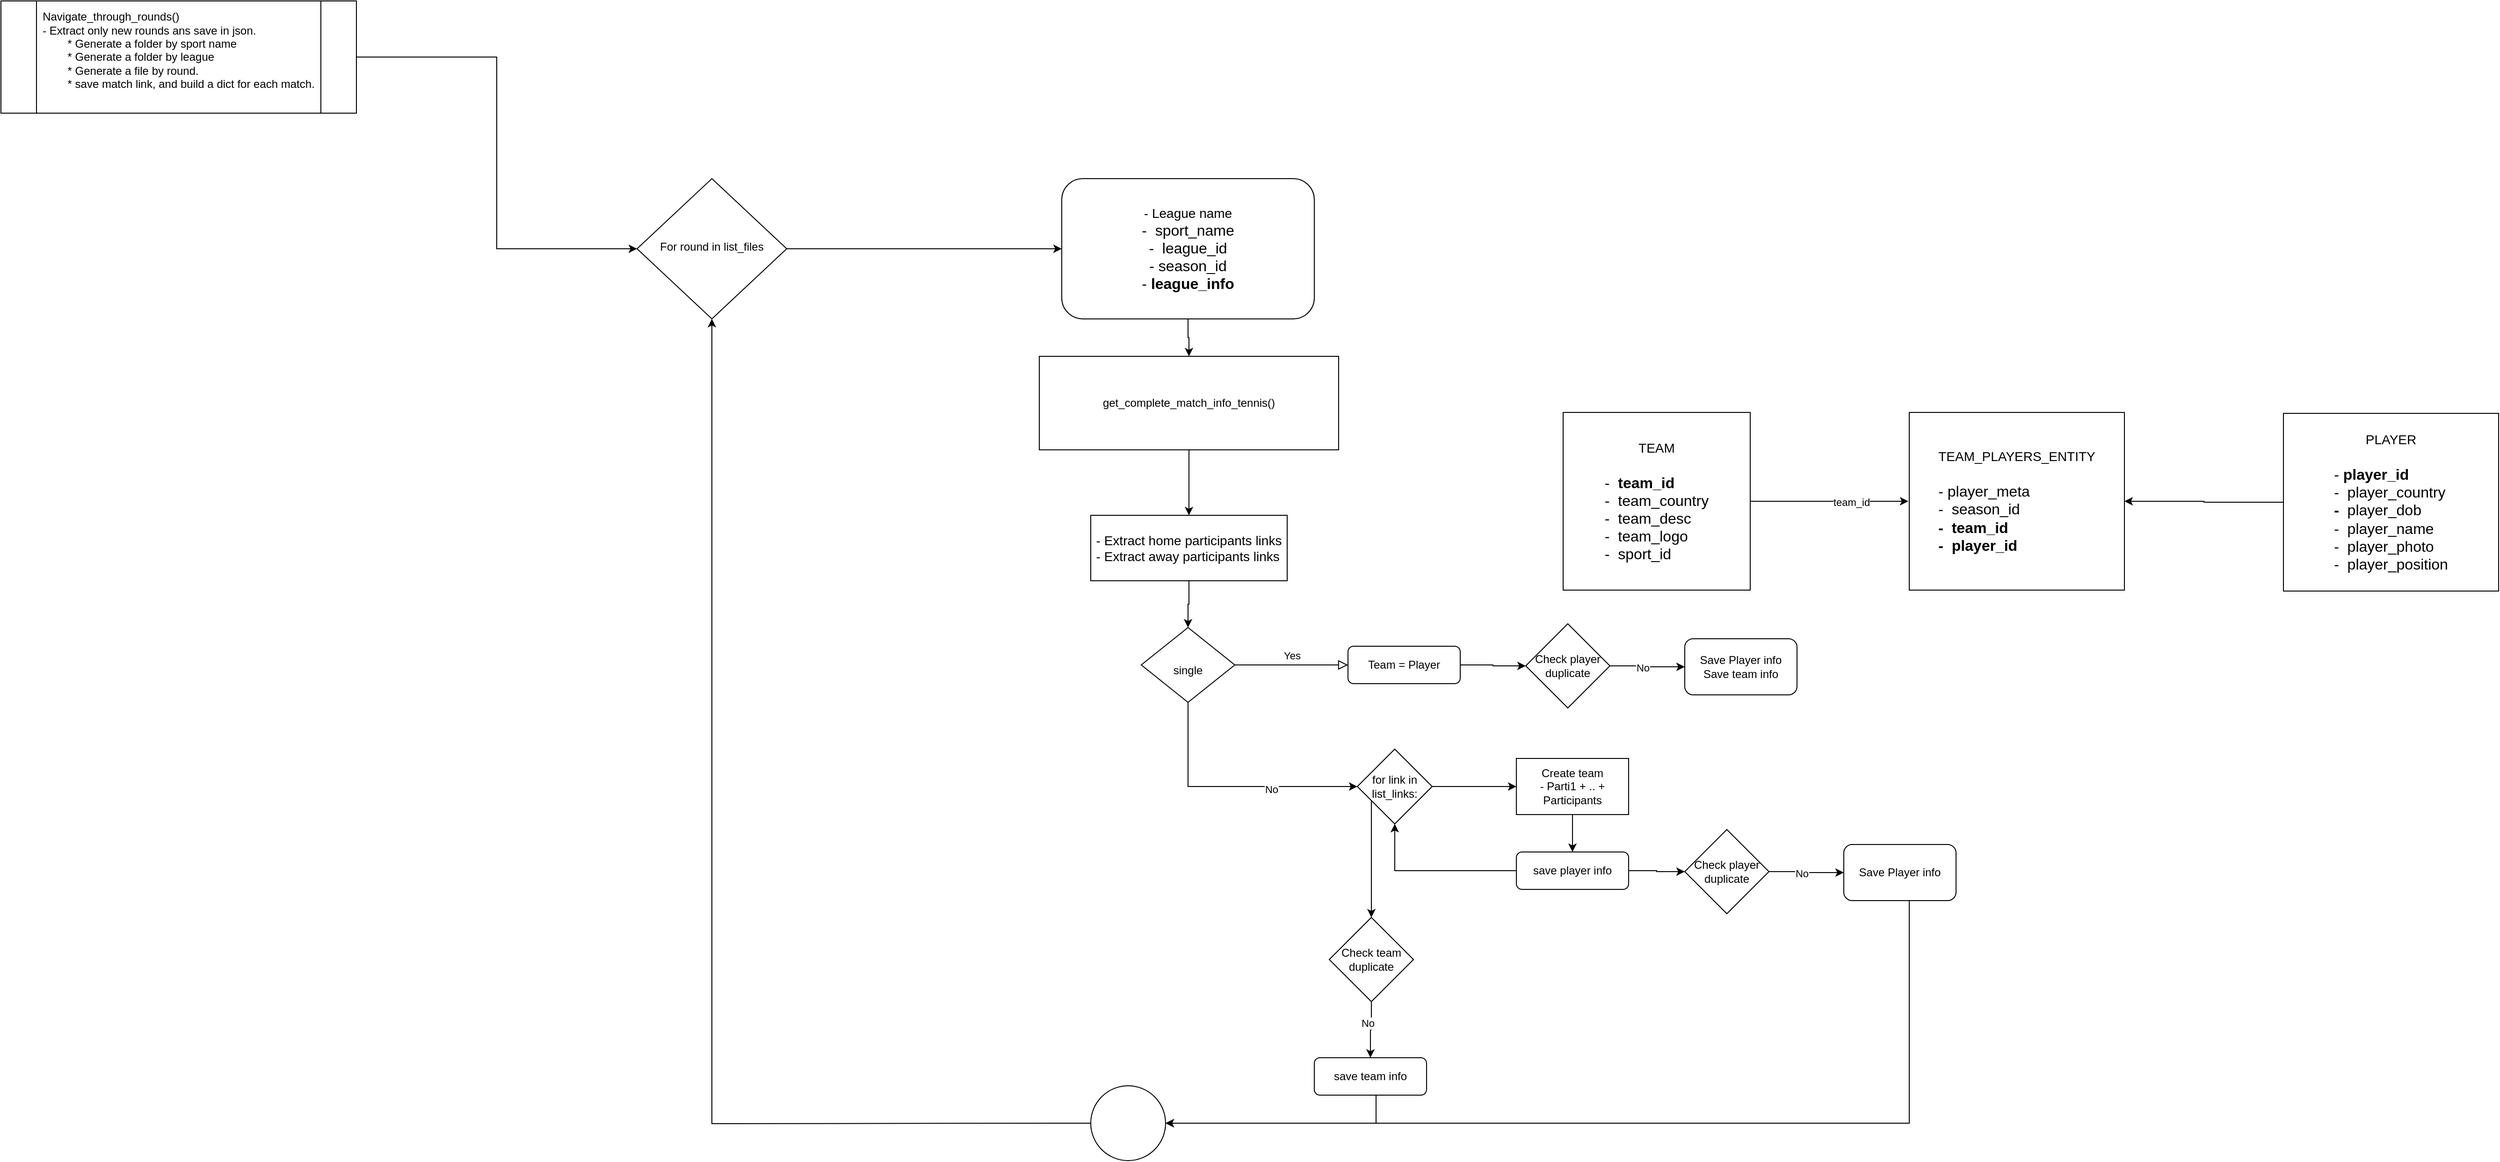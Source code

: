 <mxfile version="22.1.21" type="github">
  <diagram id="C5RBs43oDa-KdzZeNtuy" name="Page-1">
    <mxGraphModel dx="1723" dy="629" grid="1" gridSize="10" guides="1" tooltips="1" connect="1" arrows="1" fold="1" page="1" pageScale="1" pageWidth="6000" pageHeight="6000" math="0" shadow="0">
      <root>
        <mxCell id="WIyWlLk6GJQsqaUBKTNV-0" />
        <mxCell id="WIyWlLk6GJQsqaUBKTNV-1" parent="WIyWlLk6GJQsqaUBKTNV-0" />
        <mxCell id="WIyWlLk6GJQsqaUBKTNV-5" value="Yes" style="edgeStyle=orthogonalEdgeStyle;rounded=0;html=1;jettySize=auto;orthogonalLoop=1;fontSize=11;endArrow=block;endFill=0;endSize=8;strokeWidth=1;shadow=0;labelBackgroundColor=none;" parent="WIyWlLk6GJQsqaUBKTNV-1" source="WIyWlLk6GJQsqaUBKTNV-6" target="WIyWlLk6GJQsqaUBKTNV-7" edge="1">
          <mxGeometry y="10" relative="1" as="geometry">
            <mxPoint as="offset" />
          </mxGeometry>
        </mxCell>
        <mxCell id="bFSY4V7O1fo0n5eEkZ-_-23" style="edgeStyle=orthogonalEdgeStyle;rounded=0;orthogonalLoop=1;jettySize=auto;html=1;entryX=0;entryY=0.5;entryDx=0;entryDy=0;" edge="1" parent="WIyWlLk6GJQsqaUBKTNV-1" source="WIyWlLk6GJQsqaUBKTNV-6" target="bFSY4V7O1fo0n5eEkZ-_-20">
          <mxGeometry relative="1" as="geometry">
            <Array as="points">
              <mxPoint x="1349" y="1100" />
            </Array>
          </mxGeometry>
        </mxCell>
        <mxCell id="bFSY4V7O1fo0n5eEkZ-_-24" value="No" style="edgeLabel;html=1;align=center;verticalAlign=middle;resizable=0;points=[];" vertex="1" connectable="0" parent="bFSY4V7O1fo0n5eEkZ-_-23">
          <mxGeometry x="0.317" y="-3" relative="1" as="geometry">
            <mxPoint as="offset" />
          </mxGeometry>
        </mxCell>
        <mxCell id="WIyWlLk6GJQsqaUBKTNV-6" value="&lt;br&gt;&lt;div&gt;single&lt;/div&gt;" style="rhombus;whiteSpace=wrap;html=1;shadow=0;fontFamily=Helvetica;fontSize=12;align=center;strokeWidth=1;spacing=6;spacingTop=-4;" parent="WIyWlLk6GJQsqaUBKTNV-1" vertex="1">
          <mxGeometry x="1299" y="930" width="100" height="80" as="geometry" />
        </mxCell>
        <mxCell id="bFSY4V7O1fo0n5eEkZ-_-42" value="" style="edgeStyle=orthogonalEdgeStyle;rounded=0;orthogonalLoop=1;jettySize=auto;html=1;" edge="1" parent="WIyWlLk6GJQsqaUBKTNV-1" source="WIyWlLk6GJQsqaUBKTNV-7" target="bFSY4V7O1fo0n5eEkZ-_-41">
          <mxGeometry relative="1" as="geometry" />
        </mxCell>
        <mxCell id="WIyWlLk6GJQsqaUBKTNV-7" value="Team = Player" style="rounded=1;whiteSpace=wrap;html=1;fontSize=12;glass=0;strokeWidth=1;shadow=0;" parent="WIyWlLk6GJQsqaUBKTNV-1" vertex="1">
          <mxGeometry x="1520" y="950" width="120" height="40" as="geometry" />
        </mxCell>
        <mxCell id="bFSY4V7O1fo0n5eEkZ-_-27" style="edgeStyle=orthogonalEdgeStyle;rounded=0;orthogonalLoop=1;jettySize=auto;html=1;entryX=0.5;entryY=1;entryDx=0;entryDy=0;" edge="1" parent="WIyWlLk6GJQsqaUBKTNV-1" source="WIyWlLk6GJQsqaUBKTNV-12" target="bFSY4V7O1fo0n5eEkZ-_-20">
          <mxGeometry relative="1" as="geometry" />
        </mxCell>
        <mxCell id="bFSY4V7O1fo0n5eEkZ-_-34" value="" style="edgeStyle=orthogonalEdgeStyle;rounded=0;orthogonalLoop=1;jettySize=auto;html=1;" edge="1" parent="WIyWlLk6GJQsqaUBKTNV-1" source="WIyWlLk6GJQsqaUBKTNV-12" target="bFSY4V7O1fo0n5eEkZ-_-31">
          <mxGeometry relative="1" as="geometry" />
        </mxCell>
        <mxCell id="WIyWlLk6GJQsqaUBKTNV-12" value="save player info" style="rounded=1;whiteSpace=wrap;html=1;fontSize=12;glass=0;strokeWidth=1;shadow=0;" parent="WIyWlLk6GJQsqaUBKTNV-1" vertex="1">
          <mxGeometry x="1700" y="1170" width="120" height="40" as="geometry" />
        </mxCell>
        <mxCell id="bFSY4V7O1fo0n5eEkZ-_-8" style="edgeStyle=orthogonalEdgeStyle;rounded=0;orthogonalLoop=1;jettySize=auto;html=1;entryX=0;entryY=0.5;entryDx=0;entryDy=0;" edge="1" parent="WIyWlLk6GJQsqaUBKTNV-1" source="bFSY4V7O1fo0n5eEkZ-_-2" target="bFSY4V7O1fo0n5eEkZ-_-7">
          <mxGeometry relative="1" as="geometry" />
        </mxCell>
        <mxCell id="bFSY4V7O1fo0n5eEkZ-_-2" value="&lt;div align=&quot;left&quot;&gt;Navigate_through_rounds()&lt;/div&gt;&lt;div align=&quot;left&quot;&gt;- Extract only new rounds ans save in json.&lt;/div&gt;&lt;div align=&quot;left&quot;&gt;&lt;span style=&quot;white-space: pre;&quot;&gt;&#x9;&lt;/span&gt;* Generate a folder by sport name&lt;br&gt;&lt;/div&gt;&lt;div align=&quot;left&quot;&gt;&lt;span style=&quot;white-space: pre;&quot;&gt;&#x9;&lt;/span&gt;* Generate a folder by league&lt;/div&gt;&lt;div align=&quot;left&quot;&gt;&lt;span style=&quot;white-space: pre;&quot;&gt;&#x9;&lt;/span&gt;* Generate a file by round.&lt;br&gt;&lt;/div&gt;&lt;div align=&quot;left&quot;&gt;&lt;span style=&quot;white-space: pre;&quot;&gt;&#x9;&lt;/span&gt;* save match link, and build a dict for each match.&lt;br&gt;&lt;/div&gt;&lt;div&gt;&lt;br&gt;&lt;/div&gt;" style="shape=process;whiteSpace=wrap;html=1;backgroundOutline=1;" vertex="1" parent="WIyWlLk6GJQsqaUBKTNV-1">
          <mxGeometry x="80" y="260" width="380" height="120" as="geometry" />
        </mxCell>
        <mxCell id="bFSY4V7O1fo0n5eEkZ-_-16" style="edgeStyle=orthogonalEdgeStyle;rounded=0;orthogonalLoop=1;jettySize=auto;html=1;exitX=0.5;exitY=1;exitDx=0;exitDy=0;" edge="1" parent="WIyWlLk6GJQsqaUBKTNV-1" source="bFSY4V7O1fo0n5eEkZ-_-3" target="bFSY4V7O1fo0n5eEkZ-_-15">
          <mxGeometry relative="1" as="geometry" />
        </mxCell>
        <mxCell id="bFSY4V7O1fo0n5eEkZ-_-3" value="get_complete_match_info_tennis()" style="rounded=0;whiteSpace=wrap;html=1;" vertex="1" parent="WIyWlLk6GJQsqaUBKTNV-1">
          <mxGeometry x="1190" y="640" width="320" height="100" as="geometry" />
        </mxCell>
        <mxCell id="bFSY4V7O1fo0n5eEkZ-_-13" style="edgeStyle=orthogonalEdgeStyle;rounded=0;orthogonalLoop=1;jettySize=auto;html=1;" edge="1" parent="WIyWlLk6GJQsqaUBKTNV-1" source="bFSY4V7O1fo0n5eEkZ-_-7" target="bFSY4V7O1fo0n5eEkZ-_-12">
          <mxGeometry relative="1" as="geometry" />
        </mxCell>
        <mxCell id="bFSY4V7O1fo0n5eEkZ-_-7" value="For round in list_files" style="rhombus;whiteSpace=wrap;html=1;shadow=0;fontFamily=Helvetica;fontSize=12;align=center;strokeWidth=1;spacing=6;spacingTop=-4;" vertex="1" parent="WIyWlLk6GJQsqaUBKTNV-1">
          <mxGeometry x="760" y="450" width="160" height="150" as="geometry" />
        </mxCell>
        <mxCell id="bFSY4V7O1fo0n5eEkZ-_-11" style="edgeStyle=orthogonalEdgeStyle;rounded=0;orthogonalLoop=1;jettySize=auto;html=1;exitX=0;exitY=0.5;exitDx=0;exitDy=0;entryX=0.5;entryY=1;entryDx=0;entryDy=0;" edge="1" parent="WIyWlLk6GJQsqaUBKTNV-1" target="bFSY4V7O1fo0n5eEkZ-_-7">
          <mxGeometry relative="1" as="geometry">
            <mxPoint x="1245" y="1460" as="sourcePoint" />
          </mxGeometry>
        </mxCell>
        <mxCell id="bFSY4V7O1fo0n5eEkZ-_-14" value="" style="edgeStyle=orthogonalEdgeStyle;rounded=0;orthogonalLoop=1;jettySize=auto;html=1;" edge="1" parent="WIyWlLk6GJQsqaUBKTNV-1" source="bFSY4V7O1fo0n5eEkZ-_-12" target="bFSY4V7O1fo0n5eEkZ-_-3">
          <mxGeometry relative="1" as="geometry" />
        </mxCell>
        <mxCell id="bFSY4V7O1fo0n5eEkZ-_-12" value="&lt;div&gt;&lt;font style=&quot;font-size: 14px;&quot;&gt;- League name&lt;/font&gt;&lt;/div&gt;&lt;div&gt;&lt;font size=&quot;3&quot;&gt;-&amp;nbsp; sport_name&lt;/font&gt;&lt;/div&gt;&lt;div&gt;&lt;font size=&quot;3&quot;&gt;-&amp;nbsp; league_id&lt;/font&gt;&lt;/div&gt;&lt;div&gt;&lt;font size=&quot;3&quot;&gt;- season_id&lt;/font&gt;&lt;/div&gt;&lt;div&gt;&lt;font size=&quot;3&quot;&gt;- &lt;b&gt;league_info&lt;/b&gt;&lt;br&gt;&lt;/font&gt;&lt;/div&gt;" style="rounded=1;whiteSpace=wrap;html=1;" vertex="1" parent="WIyWlLk6GJQsqaUBKTNV-1">
          <mxGeometry x="1214" y="450" width="270" height="150" as="geometry" />
        </mxCell>
        <mxCell id="bFSY4V7O1fo0n5eEkZ-_-21" style="edgeStyle=orthogonalEdgeStyle;rounded=0;orthogonalLoop=1;jettySize=auto;html=1;entryX=0.5;entryY=0;entryDx=0;entryDy=0;" edge="1" parent="WIyWlLk6GJQsqaUBKTNV-1" source="bFSY4V7O1fo0n5eEkZ-_-15" target="WIyWlLk6GJQsqaUBKTNV-6">
          <mxGeometry relative="1" as="geometry" />
        </mxCell>
        <mxCell id="bFSY4V7O1fo0n5eEkZ-_-15" value="&lt;div align=&quot;left&quot;&gt;&lt;font style=&quot;font-size: 14px;&quot;&gt;-&lt;/font&gt;&lt;font style=&quot;font-size: 14px;&quot;&gt; Extract home participants links&lt;br&gt;&lt;/font&gt;&lt;/div&gt;&lt;div align=&quot;left&quot;&gt;&lt;font style=&quot;font-size: 14px;&quot;&gt;- Extract away participants&lt;font&gt; links&lt;br&gt;&lt;/font&gt;&lt;/font&gt;&lt;/div&gt;" style="rounded=0;whiteSpace=wrap;html=1;" vertex="1" parent="WIyWlLk6GJQsqaUBKTNV-1">
          <mxGeometry x="1245" y="810" width="210" height="70" as="geometry" />
        </mxCell>
        <mxCell id="bFSY4V7O1fo0n5eEkZ-_-26" value="" style="edgeStyle=orthogonalEdgeStyle;rounded=0;orthogonalLoop=1;jettySize=auto;html=1;" edge="1" parent="WIyWlLk6GJQsqaUBKTNV-1" source="bFSY4V7O1fo0n5eEkZ-_-18" target="WIyWlLk6GJQsqaUBKTNV-12">
          <mxGeometry relative="1" as="geometry" />
        </mxCell>
        <mxCell id="bFSY4V7O1fo0n5eEkZ-_-18" value="&lt;div&gt;Create team&lt;/div&gt;&lt;div&gt;- Parti1 + .. + Participants &lt;br&gt;&lt;/div&gt;" style="rounded=0;whiteSpace=wrap;html=1;" vertex="1" parent="WIyWlLk6GJQsqaUBKTNV-1">
          <mxGeometry x="1700" y="1070" width="120" height="60" as="geometry" />
        </mxCell>
        <mxCell id="bFSY4V7O1fo0n5eEkZ-_-25" value="" style="edgeStyle=orthogonalEdgeStyle;rounded=0;orthogonalLoop=1;jettySize=auto;html=1;" edge="1" parent="WIyWlLk6GJQsqaUBKTNV-1" source="bFSY4V7O1fo0n5eEkZ-_-20" target="bFSY4V7O1fo0n5eEkZ-_-18">
          <mxGeometry relative="1" as="geometry" />
        </mxCell>
        <mxCell id="bFSY4V7O1fo0n5eEkZ-_-44" style="edgeStyle=orthogonalEdgeStyle;rounded=0;orthogonalLoop=1;jettySize=auto;html=1;entryX=0.5;entryY=0;entryDx=0;entryDy=0;" edge="1" parent="WIyWlLk6GJQsqaUBKTNV-1" source="bFSY4V7O1fo0n5eEkZ-_-20" target="bFSY4V7O1fo0n5eEkZ-_-43">
          <mxGeometry relative="1" as="geometry">
            <Array as="points">
              <mxPoint x="1545" y="1150" />
              <mxPoint x="1545" y="1150" />
            </Array>
          </mxGeometry>
        </mxCell>
        <mxCell id="bFSY4V7O1fo0n5eEkZ-_-20" value="for link in list_links:" style="rhombus;whiteSpace=wrap;html=1;" vertex="1" parent="WIyWlLk6GJQsqaUBKTNV-1">
          <mxGeometry x="1530" y="1060" width="80" height="80" as="geometry" />
        </mxCell>
        <mxCell id="bFSY4V7O1fo0n5eEkZ-_-48" style="edgeStyle=orthogonalEdgeStyle;rounded=0;orthogonalLoop=1;jettySize=auto;html=1;entryX=1;entryY=0.5;entryDx=0;entryDy=0;" edge="1" parent="WIyWlLk6GJQsqaUBKTNV-1" source="bFSY4V7O1fo0n5eEkZ-_-28" target="bFSY4V7O1fo0n5eEkZ-_-47">
          <mxGeometry relative="1" as="geometry">
            <Array as="points">
              <mxPoint x="1550" y="1460" />
            </Array>
          </mxGeometry>
        </mxCell>
        <mxCell id="bFSY4V7O1fo0n5eEkZ-_-28" value="save team info" style="rounded=1;whiteSpace=wrap;html=1;fontSize=12;glass=0;strokeWidth=1;shadow=0;" vertex="1" parent="WIyWlLk6GJQsqaUBKTNV-1">
          <mxGeometry x="1484" y="1390" width="120" height="40" as="geometry" />
        </mxCell>
        <mxCell id="bFSY4V7O1fo0n5eEkZ-_-49" style="edgeStyle=orthogonalEdgeStyle;rounded=0;orthogonalLoop=1;jettySize=auto;html=1;entryX=1;entryY=0.5;entryDx=0;entryDy=0;" edge="1" parent="WIyWlLk6GJQsqaUBKTNV-1" source="bFSY4V7O1fo0n5eEkZ-_-30" target="bFSY4V7O1fo0n5eEkZ-_-47">
          <mxGeometry relative="1" as="geometry">
            <Array as="points">
              <mxPoint x="2120" y="1460" />
            </Array>
          </mxGeometry>
        </mxCell>
        <mxCell id="bFSY4V7O1fo0n5eEkZ-_-30" value="Save Player info" style="rounded=1;whiteSpace=wrap;html=1;" vertex="1" parent="WIyWlLk6GJQsqaUBKTNV-1">
          <mxGeometry x="2050" y="1162" width="120" height="60" as="geometry" />
        </mxCell>
        <mxCell id="bFSY4V7O1fo0n5eEkZ-_-36" value="" style="edgeStyle=orthogonalEdgeStyle;rounded=0;orthogonalLoop=1;jettySize=auto;html=1;" edge="1" parent="WIyWlLk6GJQsqaUBKTNV-1" source="bFSY4V7O1fo0n5eEkZ-_-31" target="bFSY4V7O1fo0n5eEkZ-_-30">
          <mxGeometry relative="1" as="geometry" />
        </mxCell>
        <mxCell id="bFSY4V7O1fo0n5eEkZ-_-37" value="No" style="edgeLabel;html=1;align=center;verticalAlign=middle;resizable=0;points=[];" vertex="1" connectable="0" parent="bFSY4V7O1fo0n5eEkZ-_-36">
          <mxGeometry x="-0.136" y="-2" relative="1" as="geometry">
            <mxPoint as="offset" />
          </mxGeometry>
        </mxCell>
        <mxCell id="bFSY4V7O1fo0n5eEkZ-_-31" value="Check player duplicate" style="rhombus;whiteSpace=wrap;html=1;" vertex="1" parent="WIyWlLk6GJQsqaUBKTNV-1">
          <mxGeometry x="1880" y="1146" width="90" height="90" as="geometry" />
        </mxCell>
        <mxCell id="bFSY4V7O1fo0n5eEkZ-_-38" value="&lt;div&gt;Save Player info&lt;/div&gt;&lt;div&gt;Save team info&lt;br&gt;&lt;/div&gt;" style="rounded=1;whiteSpace=wrap;html=1;" vertex="1" parent="WIyWlLk6GJQsqaUBKTNV-1">
          <mxGeometry x="1880" y="942" width="120" height="60" as="geometry" />
        </mxCell>
        <mxCell id="bFSY4V7O1fo0n5eEkZ-_-39" value="" style="edgeStyle=orthogonalEdgeStyle;rounded=0;orthogonalLoop=1;jettySize=auto;html=1;" edge="1" parent="WIyWlLk6GJQsqaUBKTNV-1" source="bFSY4V7O1fo0n5eEkZ-_-41" target="bFSY4V7O1fo0n5eEkZ-_-38">
          <mxGeometry relative="1" as="geometry" />
        </mxCell>
        <mxCell id="bFSY4V7O1fo0n5eEkZ-_-40" value="No" style="edgeLabel;html=1;align=center;verticalAlign=middle;resizable=0;points=[];" vertex="1" connectable="0" parent="bFSY4V7O1fo0n5eEkZ-_-39">
          <mxGeometry x="-0.136" y="-2" relative="1" as="geometry">
            <mxPoint as="offset" />
          </mxGeometry>
        </mxCell>
        <mxCell id="bFSY4V7O1fo0n5eEkZ-_-41" value="Check player duplicate" style="rhombus;whiteSpace=wrap;html=1;" vertex="1" parent="WIyWlLk6GJQsqaUBKTNV-1">
          <mxGeometry x="1710" y="926" width="90" height="90" as="geometry" />
        </mxCell>
        <mxCell id="bFSY4V7O1fo0n5eEkZ-_-45" style="edgeStyle=orthogonalEdgeStyle;rounded=0;orthogonalLoop=1;jettySize=auto;html=1;" edge="1" parent="WIyWlLk6GJQsqaUBKTNV-1" source="bFSY4V7O1fo0n5eEkZ-_-43" target="bFSY4V7O1fo0n5eEkZ-_-28">
          <mxGeometry relative="1" as="geometry" />
        </mxCell>
        <mxCell id="bFSY4V7O1fo0n5eEkZ-_-46" value="&lt;div&gt;No&lt;/div&gt;" style="edgeLabel;html=1;align=center;verticalAlign=middle;resizable=0;points=[];" vertex="1" connectable="0" parent="bFSY4V7O1fo0n5eEkZ-_-45">
          <mxGeometry x="-0.254" y="-4" relative="1" as="geometry">
            <mxPoint as="offset" />
          </mxGeometry>
        </mxCell>
        <mxCell id="bFSY4V7O1fo0n5eEkZ-_-43" value="Check team duplicate" style="rhombus;whiteSpace=wrap;html=1;" vertex="1" parent="WIyWlLk6GJQsqaUBKTNV-1">
          <mxGeometry x="1500" y="1240" width="90" height="90" as="geometry" />
        </mxCell>
        <mxCell id="bFSY4V7O1fo0n5eEkZ-_-47" value="" style="ellipse;whiteSpace=wrap;html=1;aspect=fixed;" vertex="1" parent="WIyWlLk6GJQsqaUBKTNV-1">
          <mxGeometry x="1245" y="1420" width="80" height="80" as="geometry" />
        </mxCell>
        <mxCell id="bFSY4V7O1fo0n5eEkZ-_-52" style="edgeStyle=orthogonalEdgeStyle;rounded=0;orthogonalLoop=1;jettySize=auto;html=1;" edge="1" parent="WIyWlLk6GJQsqaUBKTNV-1">
          <mxGeometry relative="1" as="geometry">
            <mxPoint x="1949" y="795" as="sourcePoint" />
            <mxPoint x="2119" y="795" as="targetPoint" />
          </mxGeometry>
        </mxCell>
        <mxCell id="bFSY4V7O1fo0n5eEkZ-_-55" value="&lt;div&gt;team_id&lt;/div&gt;" style="edgeLabel;html=1;align=center;verticalAlign=middle;resizable=0;points=[];" vertex="1" connectable="0" parent="bFSY4V7O1fo0n5eEkZ-_-52">
          <mxGeometry x="0.282" y="-1" relative="1" as="geometry">
            <mxPoint as="offset" />
          </mxGeometry>
        </mxCell>
        <mxCell id="bFSY4V7O1fo0n5eEkZ-_-50" value="&lt;div&gt;&lt;font style=&quot;font-size: 14px;&quot;&gt;TEAM&lt;br&gt;&lt;/font&gt;&lt;/div&gt;&lt;div&gt;&lt;font size=&quot;3&quot;&gt;&lt;br&gt;&lt;/font&gt;&lt;/div&gt;&lt;div align=&quot;left&quot;&gt;&lt;font size=&quot;3&quot;&gt;-&amp;nbsp; &lt;b&gt;team_id&lt;/b&gt;&lt;/font&gt;&lt;/div&gt;&lt;div align=&quot;left&quot;&gt;&lt;font size=&quot;3&quot;&gt;-&amp;nbsp; team_country&lt;br&gt;&lt;/font&gt;&lt;/div&gt;&lt;div align=&quot;left&quot;&gt;&lt;font size=&quot;3&quot;&gt;-&amp;nbsp; team_desc&lt;/font&gt;&lt;/div&gt;&lt;div align=&quot;left&quot;&gt;&lt;font size=&quot;3&quot;&gt;-&amp;nbsp; team_logo&lt;/font&gt;&lt;/div&gt;&lt;div align=&quot;left&quot;&gt;&lt;font size=&quot;3&quot;&gt;-&amp;nbsp; sport_id&lt;br&gt;&lt;/font&gt;&lt;/div&gt;" style="rounded=0;whiteSpace=wrap;html=1;" vertex="1" parent="WIyWlLk6GJQsqaUBKTNV-1">
          <mxGeometry x="1750" y="700" width="200" height="190" as="geometry" />
        </mxCell>
        <mxCell id="bFSY4V7O1fo0n5eEkZ-_-51" value="&lt;div&gt;&lt;font style=&quot;font-size: 14px;&quot;&gt;TEAM_PLAYERS_ENTITY&lt;br&gt;&lt;/font&gt;&lt;/div&gt;&lt;div&gt;&lt;font size=&quot;3&quot;&gt;&lt;br&gt;&lt;/font&gt;&lt;/div&gt;&lt;div align=&quot;left&quot;&gt;&lt;font size=&quot;3&quot;&gt;- player_meta&lt;/font&gt;&lt;/div&gt;&lt;div align=&quot;left&quot;&gt;&lt;font size=&quot;3&quot;&gt;-&amp;nbsp; season_id&lt;br&gt;&lt;/font&gt;&lt;/div&gt;&lt;div align=&quot;left&quot;&gt;&lt;b&gt;&lt;font size=&quot;3&quot;&gt;-&amp;nbsp; team_id&lt;br&gt;&lt;/font&gt;&lt;/b&gt;&lt;/div&gt;&lt;div align=&quot;left&quot;&gt;&lt;font size=&quot;3&quot;&gt;&lt;b&gt;-&amp;nbsp; player_id&lt;br&gt;&lt;/b&gt;&lt;/font&gt;&lt;/div&gt;" style="rounded=0;whiteSpace=wrap;html=1;" vertex="1" parent="WIyWlLk6GJQsqaUBKTNV-1">
          <mxGeometry x="2120" y="700" width="230" height="190" as="geometry" />
        </mxCell>
        <mxCell id="bFSY4V7O1fo0n5eEkZ-_-57" style="edgeStyle=orthogonalEdgeStyle;rounded=0;orthogonalLoop=1;jettySize=auto;html=1;entryX=1;entryY=0.5;entryDx=0;entryDy=0;" edge="1" parent="WIyWlLk6GJQsqaUBKTNV-1" source="bFSY4V7O1fo0n5eEkZ-_-56" target="bFSY4V7O1fo0n5eEkZ-_-51">
          <mxGeometry relative="1" as="geometry" />
        </mxCell>
        <mxCell id="bFSY4V7O1fo0n5eEkZ-_-56" value="&lt;div&gt;&lt;font style=&quot;font-size: 14px;&quot;&gt;PLAYER&lt;br&gt;&lt;/font&gt;&lt;/div&gt;&lt;div&gt;&lt;font size=&quot;3&quot;&gt;&lt;br&gt;&lt;/font&gt;&lt;/div&gt;&lt;div align=&quot;left&quot;&gt;&lt;font size=&quot;3&quot;&gt;- &lt;b&gt;player_id&lt;br&gt;&lt;/b&gt;&lt;/font&gt;&lt;/div&gt;&lt;div align=&quot;left&quot;&gt;&lt;font size=&quot;3&quot;&gt;-&amp;nbsp; player_country&lt;br&gt;&lt;/font&gt;&lt;/div&gt;&lt;div align=&quot;left&quot;&gt;&lt;b&gt;&lt;font size=&quot;3&quot;&gt;-&amp;nbsp; &lt;/font&gt;&lt;/b&gt;&lt;font size=&quot;3&quot;&gt;player_dob&lt;/font&gt;&lt;b&gt;&lt;font size=&quot;3&quot;&gt;&lt;br&gt;&lt;/font&gt;&lt;/b&gt;&lt;/div&gt;&lt;div align=&quot;left&quot;&gt;&lt;font size=&quot;3&quot;&gt;-&amp;nbsp; player_name&lt;/font&gt;&lt;/div&gt;&lt;div align=&quot;left&quot;&gt;&lt;font size=&quot;3&quot;&gt;-&amp;nbsp; player_photo&lt;/font&gt;&lt;/div&gt;&lt;div align=&quot;left&quot;&gt;&lt;font size=&quot;3&quot;&gt;-&amp;nbsp; player_position&lt;br&gt;&lt;/font&gt;&lt;/div&gt;" style="rounded=0;whiteSpace=wrap;html=1;" vertex="1" parent="WIyWlLk6GJQsqaUBKTNV-1">
          <mxGeometry x="2520" y="701" width="230" height="190" as="geometry" />
        </mxCell>
      </root>
    </mxGraphModel>
  </diagram>
</mxfile>
